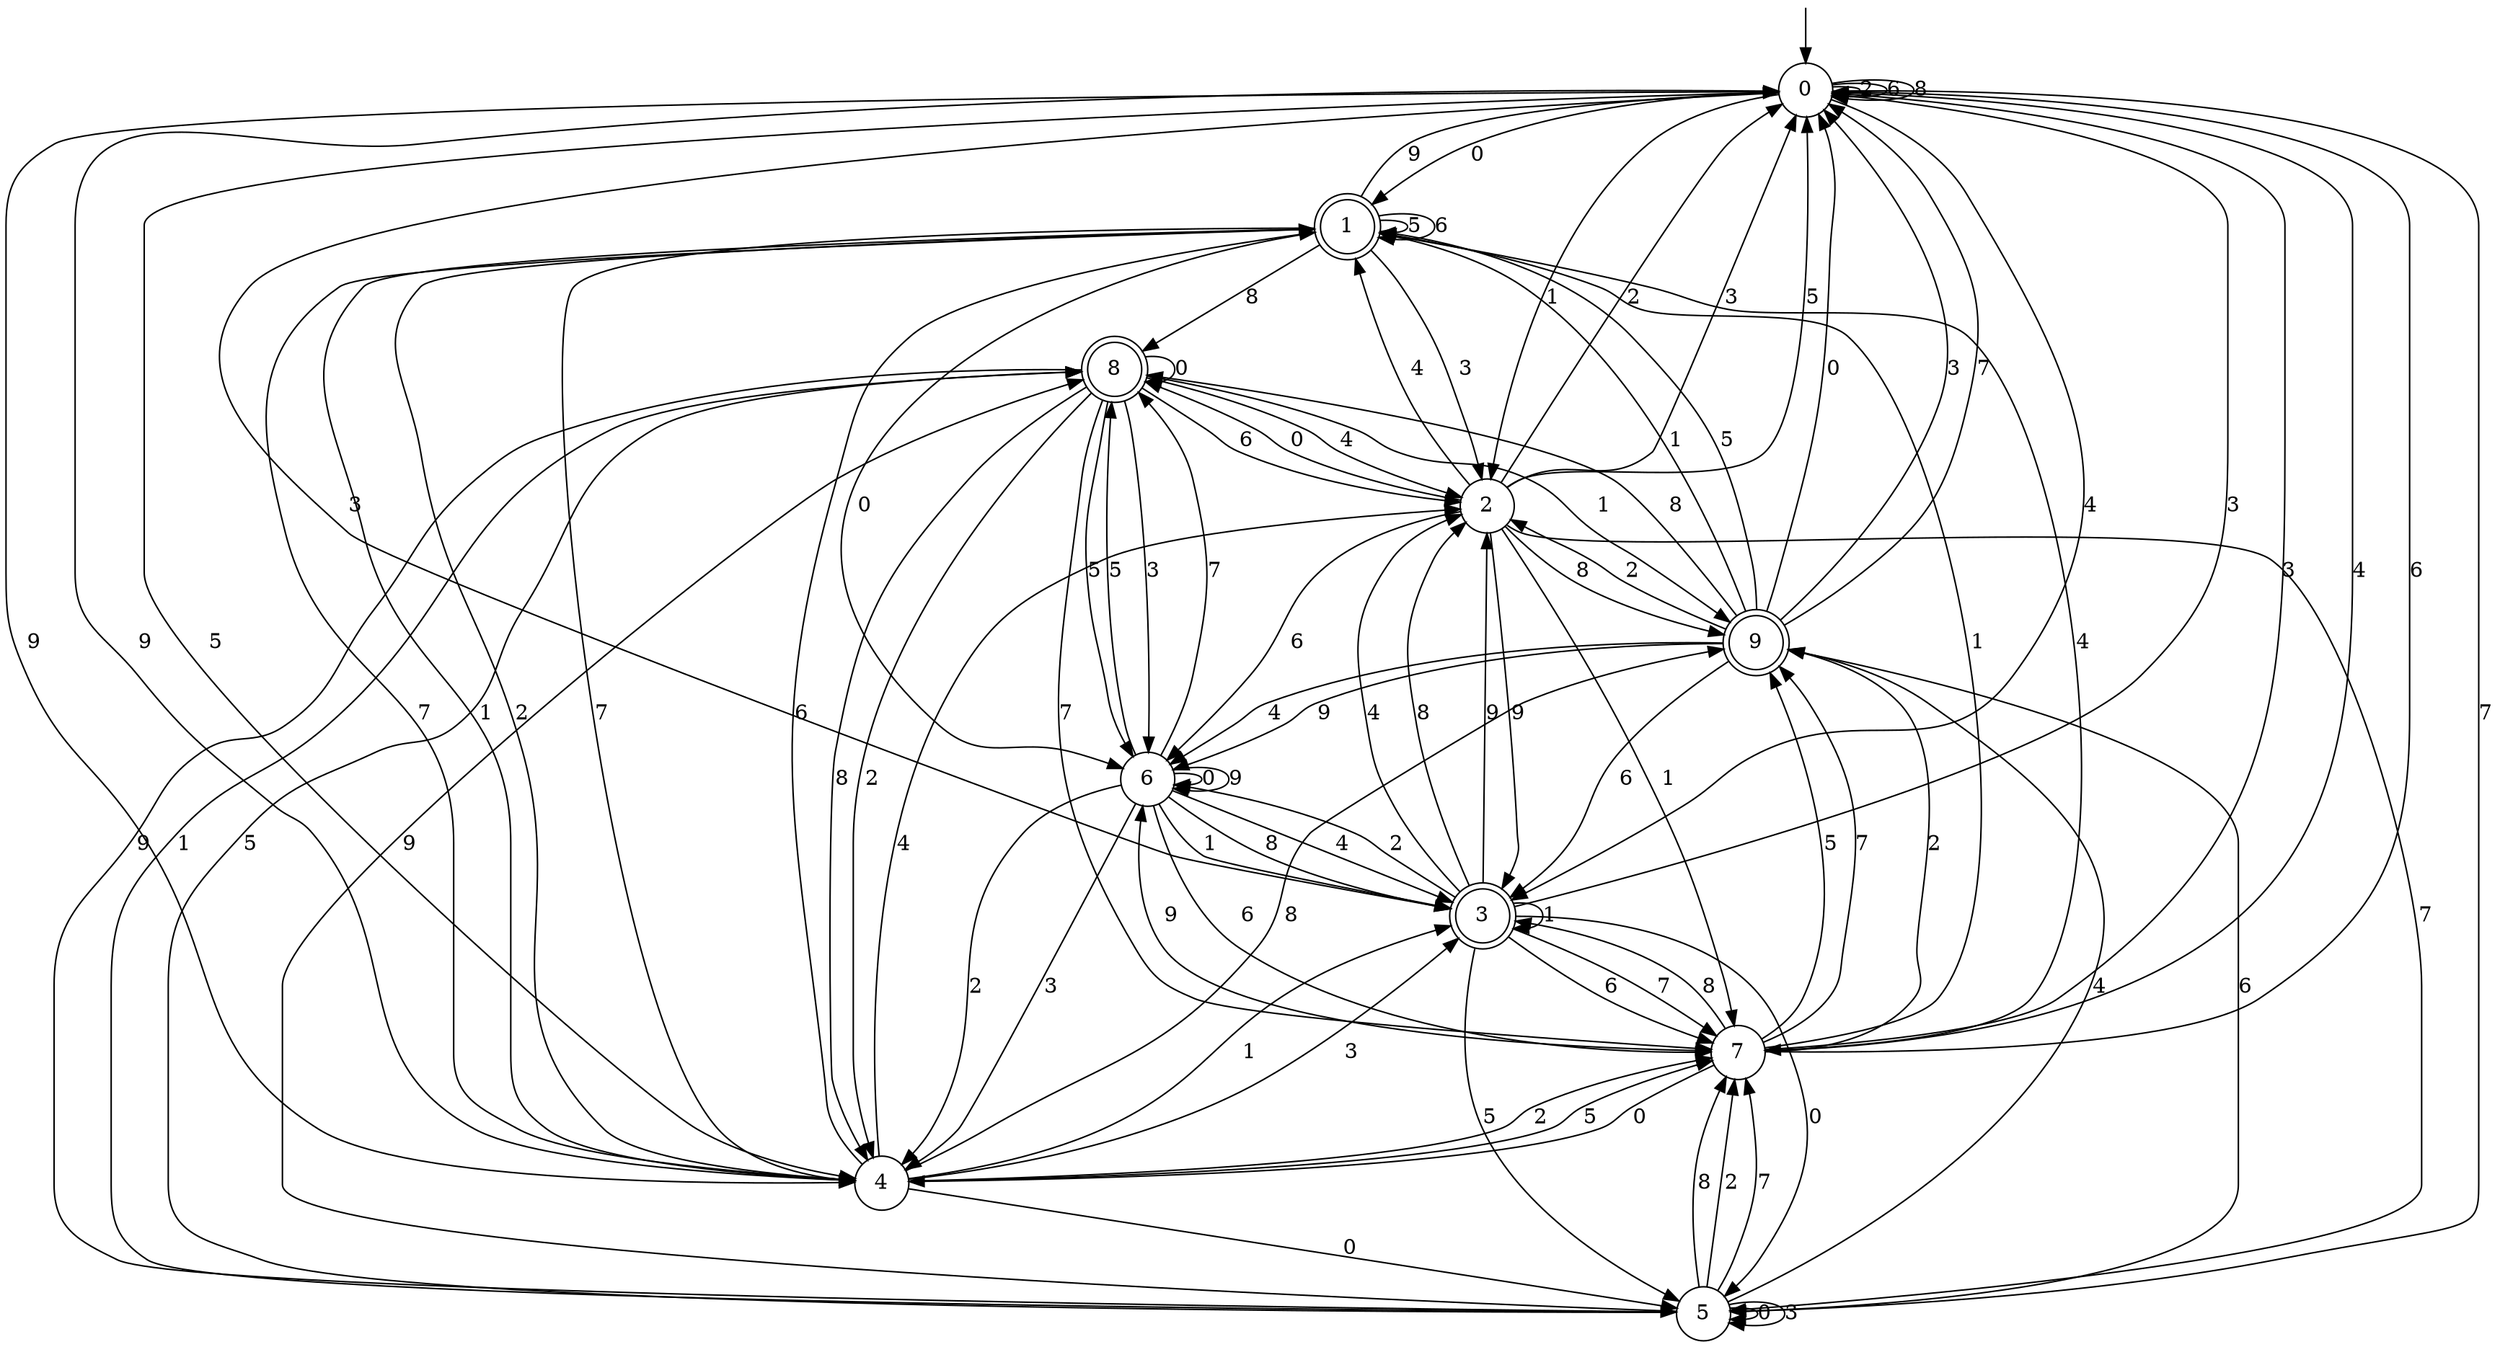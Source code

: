 digraph g {

	s0 [shape="circle" label="0"];
	s1 [shape="doublecircle" label="1"];
	s2 [shape="circle" label="2"];
	s3 [shape="doublecircle" label="3"];
	s4 [shape="circle" label="4"];
	s5 [shape="circle" label="5"];
	s6 [shape="circle" label="6"];
	s7 [shape="circle" label="7"];
	s8 [shape="doublecircle" label="8"];
	s9 [shape="doublecircle" label="9"];
	s0 -> s1 [label="0"];
	s0 -> s2 [label="1"];
	s0 -> s0 [label="2"];
	s0 -> s3 [label="3"];
	s0 -> s3 [label="4"];
	s0 -> s4 [label="5"];
	s0 -> s0 [label="6"];
	s0 -> s5 [label="7"];
	s0 -> s0 [label="8"];
	s0 -> s4 [label="9"];
	s1 -> s6 [label="0"];
	s1 -> s4 [label="1"];
	s1 -> s4 [label="2"];
	s1 -> s2 [label="3"];
	s1 -> s7 [label="4"];
	s1 -> s1 [label="5"];
	s1 -> s1 [label="6"];
	s1 -> s4 [label="7"];
	s1 -> s8 [label="8"];
	s1 -> s0 [label="9"];
	s2 -> s8 [label="0"];
	s2 -> s7 [label="1"];
	s2 -> s0 [label="2"];
	s2 -> s0 [label="3"];
	s2 -> s1 [label="4"];
	s2 -> s0 [label="5"];
	s2 -> s6 [label="6"];
	s2 -> s5 [label="7"];
	s2 -> s9 [label="8"];
	s2 -> s3 [label="9"];
	s3 -> s5 [label="0"];
	s3 -> s3 [label="1"];
	s3 -> s6 [label="2"];
	s3 -> s0 [label="3"];
	s3 -> s2 [label="4"];
	s3 -> s5 [label="5"];
	s3 -> s7 [label="6"];
	s3 -> s7 [label="7"];
	s3 -> s2 [label="8"];
	s3 -> s2 [label="9"];
	s4 -> s5 [label="0"];
	s4 -> s3 [label="1"];
	s4 -> s7 [label="2"];
	s4 -> s3 [label="3"];
	s4 -> s2 [label="4"];
	s4 -> s7 [label="5"];
	s4 -> s1 [label="6"];
	s4 -> s1 [label="7"];
	s4 -> s9 [label="8"];
	s4 -> s0 [label="9"];
	s5 -> s5 [label="0"];
	s5 -> s8 [label="1"];
	s5 -> s7 [label="2"];
	s5 -> s5 [label="3"];
	s5 -> s9 [label="4"];
	s5 -> s8 [label="5"];
	s5 -> s9 [label="6"];
	s5 -> s7 [label="7"];
	s5 -> s7 [label="8"];
	s5 -> s8 [label="9"];
	s6 -> s6 [label="0"];
	s6 -> s3 [label="1"];
	s6 -> s4 [label="2"];
	s6 -> s4 [label="3"];
	s6 -> s3 [label="4"];
	s6 -> s8 [label="5"];
	s6 -> s7 [label="6"];
	s6 -> s8 [label="7"];
	s6 -> s3 [label="8"];
	s6 -> s6 [label="9"];
	s7 -> s4 [label="0"];
	s7 -> s1 [label="1"];
	s7 -> s9 [label="2"];
	s7 -> s0 [label="3"];
	s7 -> s0 [label="4"];
	s7 -> s9 [label="5"];
	s7 -> s0 [label="6"];
	s7 -> s9 [label="7"];
	s7 -> s3 [label="8"];
	s7 -> s6 [label="9"];
	s8 -> s8 [label="0"];
	s8 -> s9 [label="1"];
	s8 -> s4 [label="2"];
	s8 -> s6 [label="3"];
	s8 -> s2 [label="4"];
	s8 -> s6 [label="5"];
	s8 -> s2 [label="6"];
	s8 -> s7 [label="7"];
	s8 -> s4 [label="8"];
	s8 -> s5 [label="9"];
	s9 -> s0 [label="0"];
	s9 -> s1 [label="1"];
	s9 -> s2 [label="2"];
	s9 -> s0 [label="3"];
	s9 -> s6 [label="4"];
	s9 -> s1 [label="5"];
	s9 -> s3 [label="6"];
	s9 -> s0 [label="7"];
	s9 -> s8 [label="8"];
	s9 -> s6 [label="9"];

__start0 [label="" shape="none" width="0" height="0"];
__start0 -> s0;

}
